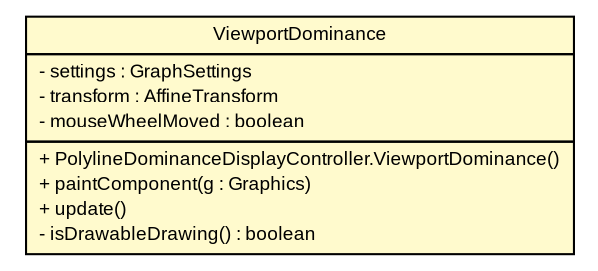 #!/usr/local/bin/dot
#
# Class diagram 
# Generated by UMLGraph version R5_6 (http://www.umlgraph.org/)
#

digraph G {
	edge [fontname="arial",fontsize=10,labelfontname="arial",labelfontsize=10];
	node [fontname="arial",fontsize=10,shape=plaintext];
	nodesep=0.25;
	ranksep=0.5;
	// pfc.controllers.algorithms.PolylineDominanceDisplayController.ViewportDominance
	c13067 [label=<<table title="pfc.controllers.algorithms.PolylineDominanceDisplayController.ViewportDominance" border="0" cellborder="1" cellspacing="0" cellpadding="2" port="p" bgcolor="lemonChiffon" href="./PolylineDominanceDisplayController.ViewportDominance.html">
		<tr><td><table border="0" cellspacing="0" cellpadding="1">
<tr><td align="center" balign="center"> ViewportDominance </td></tr>
		</table></td></tr>
		<tr><td><table border="0" cellspacing="0" cellpadding="1">
<tr><td align="left" balign="left"> - settings : GraphSettings </td></tr>
<tr><td align="left" balign="left"> - transform : AffineTransform </td></tr>
<tr><td align="left" balign="left"> - mouseWheelMoved : boolean </td></tr>
		</table></td></tr>
		<tr><td><table border="0" cellspacing="0" cellpadding="1">
<tr><td align="left" balign="left"> + PolylineDominanceDisplayController.ViewportDominance() </td></tr>
<tr><td align="left" balign="left"> + paintComponent(g : Graphics) </td></tr>
<tr><td align="left" balign="left"> + update() </td></tr>
<tr><td align="left" balign="left"> - isDrawableDrawing() : boolean </td></tr>
		</table></td></tr>
		</table>>, URL="./PolylineDominanceDisplayController.ViewportDominance.html", fontname="arial", fontcolor="black", fontsize=9.0];
}


